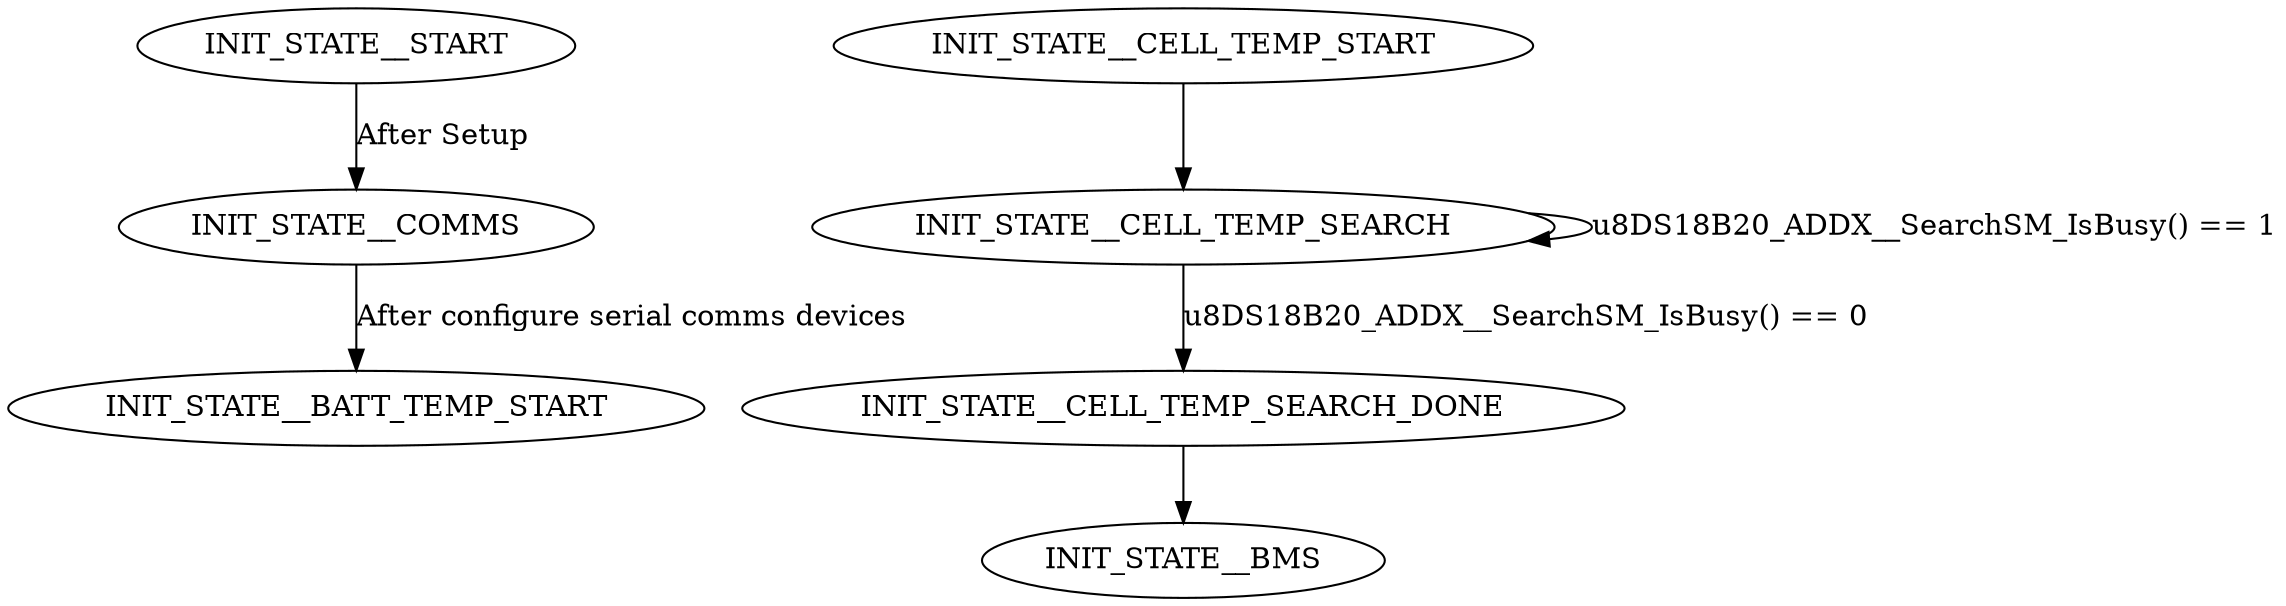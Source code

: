 
 digraph G {
 INIT_STATE__START -> INIT_STATE__COMMS [label = "After Setup"];
 INIT_STATE__COMMS -> INIT_STATE__BATT_TEMP_START [label = "After configure serial comms devices"];
 INIT_STATE__CELL_TEMP_START -> INIT_STATE__CELL_TEMP_SEARCH;
 INIT_STATE__CELL_TEMP_SEARCH -> INIT_STATE__CELL_TEMP_SEARCH [label = "u8DS18B20_ADDX__SearchSM_IsBusy() == 1"];
 INIT_STATE__CELL_TEMP_SEARCH -> INIT_STATE__CELL_TEMP_SEARCH_DONE  [label = "u8DS18B20_ADDX__SearchSM_IsBusy() == 0"];
 INIT_STATE__CELL_TEMP_SEARCH_DONE -> INIT_STATE__BMS
 }
 
